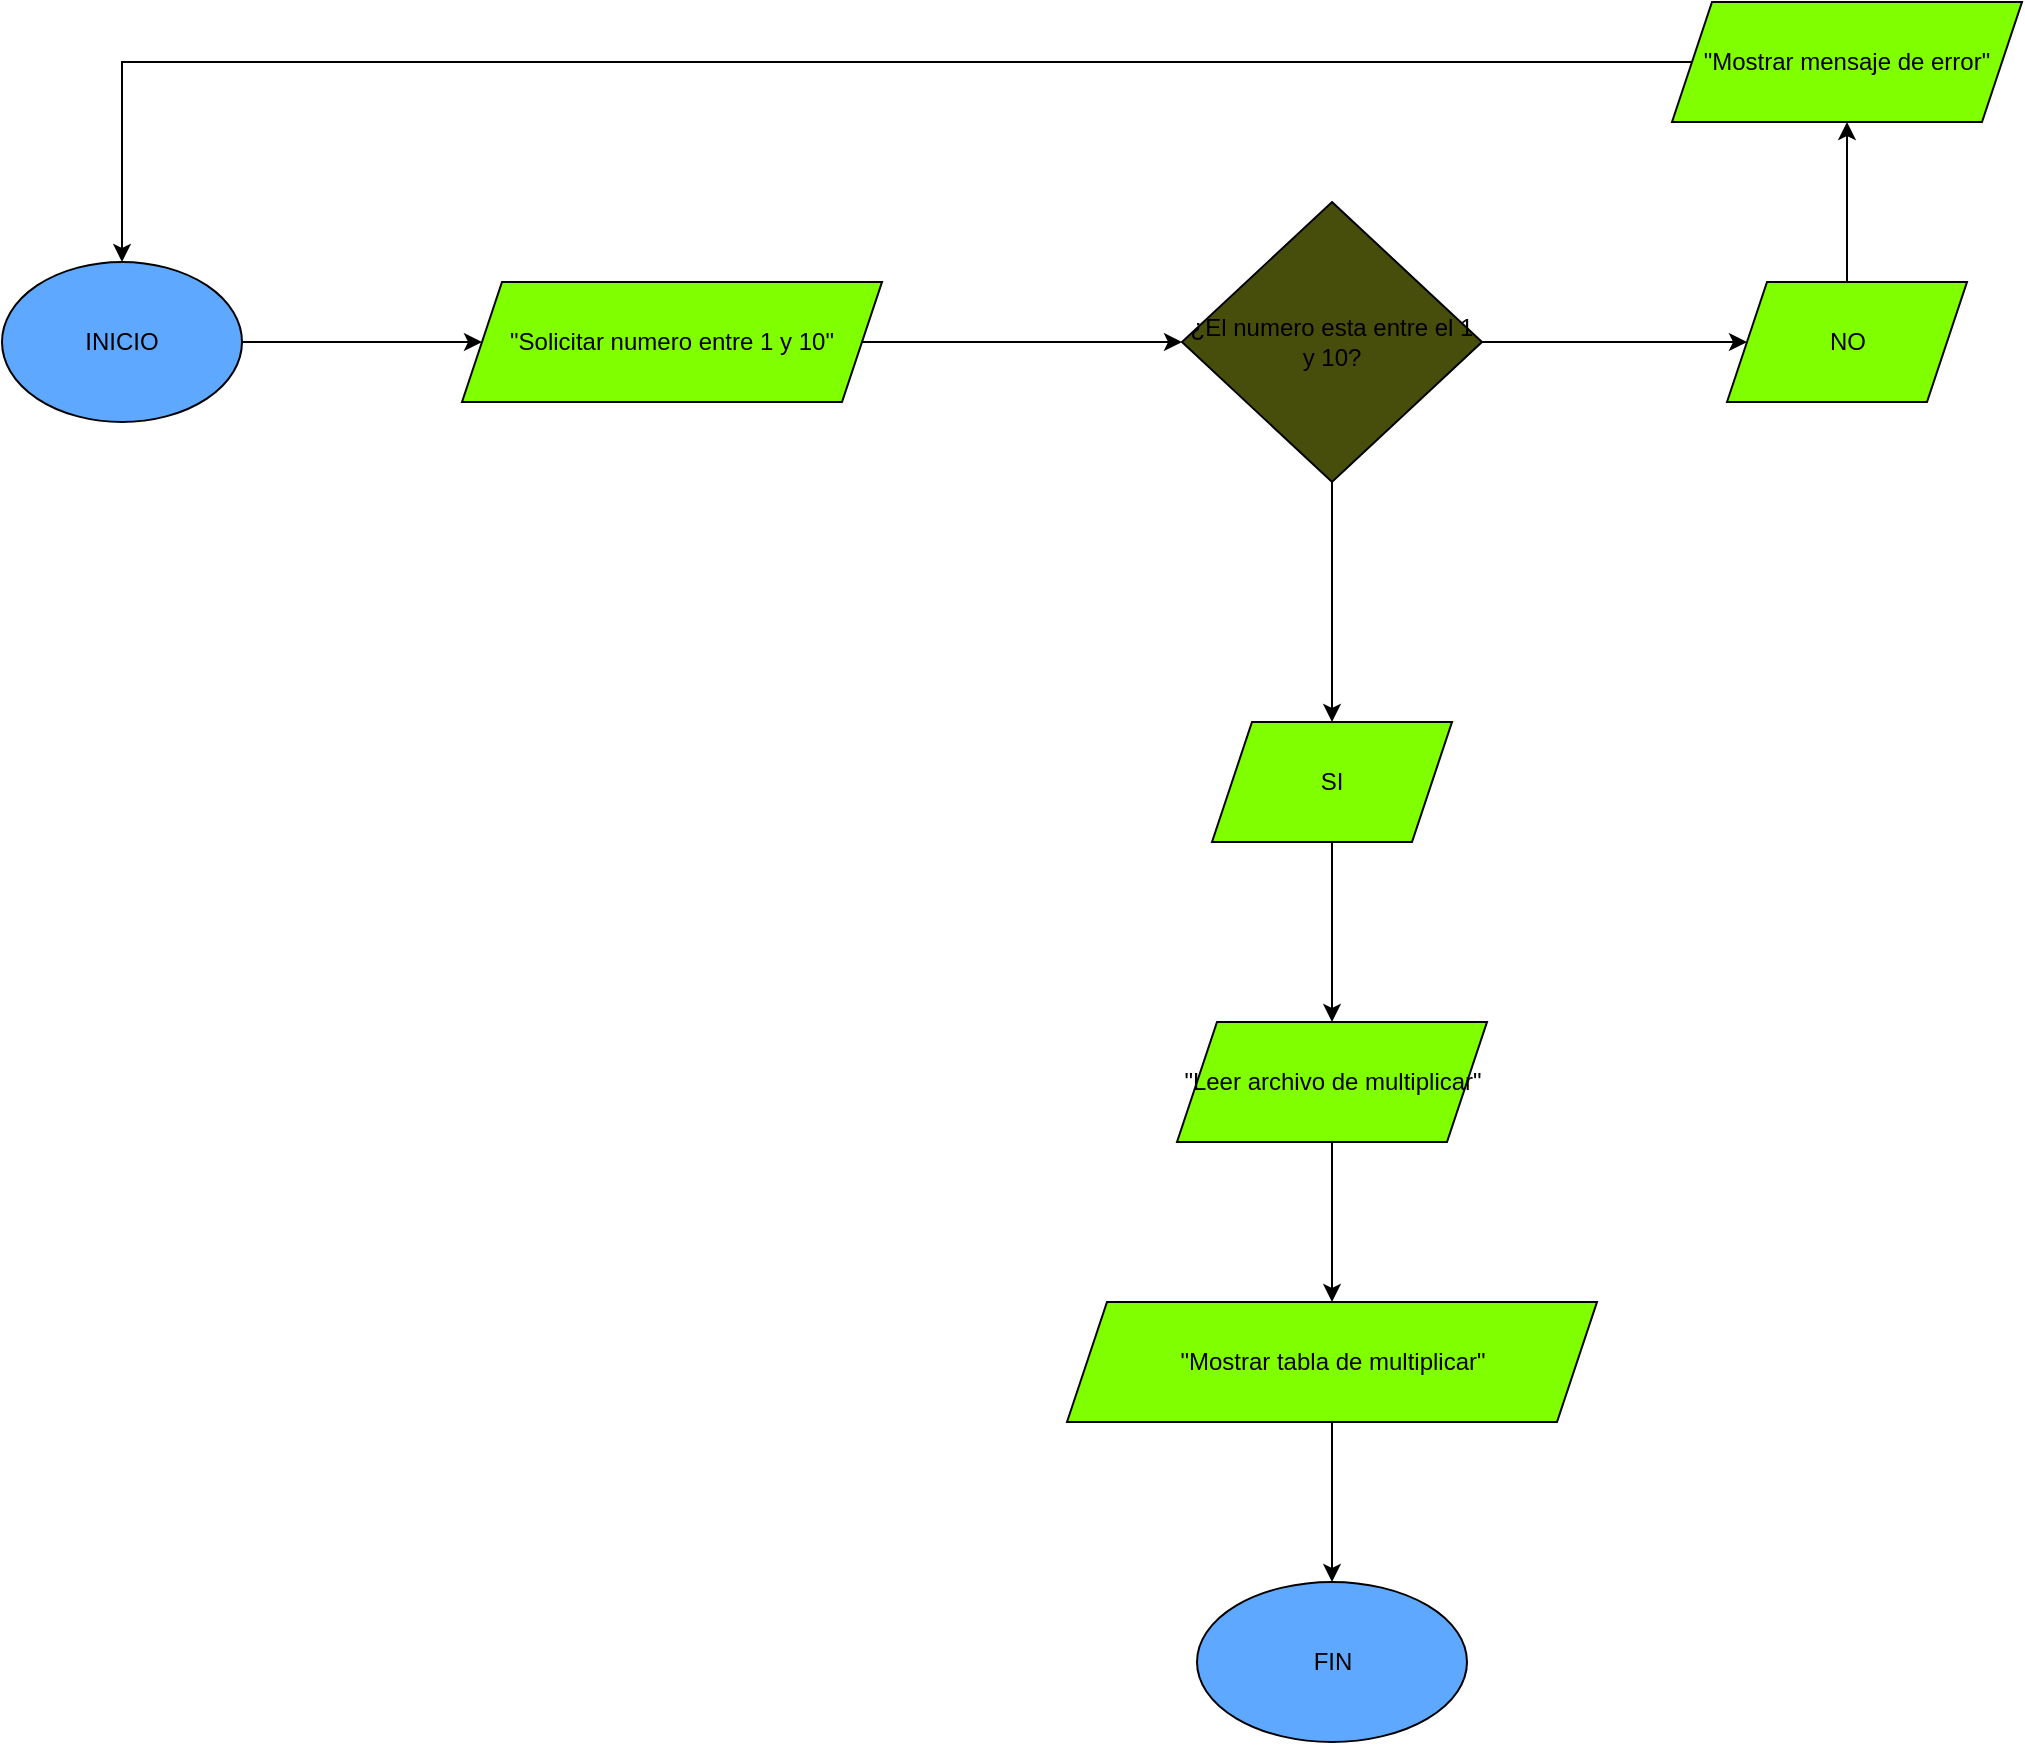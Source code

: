 <mxfile version="24.0.4" type="device">
  <diagram name="Página-1" id="9De-RssknvwaS2Ulo29_">
    <mxGraphModel dx="1774" dy="1982" grid="1" gridSize="10" guides="1" tooltips="1" connect="1" arrows="1" fold="1" page="1" pageScale="1" pageWidth="827" pageHeight="1169" math="0" shadow="0">
      <root>
        <mxCell id="0" />
        <mxCell id="1" parent="0" />
        <mxCell id="WeKi6xh1KA0xCjDveD7B-3" value="" style="edgeStyle=orthogonalEdgeStyle;rounded=0;orthogonalLoop=1;jettySize=auto;html=1;" edge="1" parent="1" source="WeKi6xh1KA0xCjDveD7B-1" target="WeKi6xh1KA0xCjDveD7B-2">
          <mxGeometry relative="1" as="geometry" />
        </mxCell>
        <mxCell id="WeKi6xh1KA0xCjDveD7B-1" value="INICIO" style="ellipse;whiteSpace=wrap;html=1;fillColor=#5EA9FF;" vertex="1" parent="1">
          <mxGeometry x="10" y="50" width="120" height="80" as="geometry" />
        </mxCell>
        <mxCell id="WeKi6xh1KA0xCjDveD7B-5" value="" style="edgeStyle=orthogonalEdgeStyle;rounded=0;orthogonalLoop=1;jettySize=auto;html=1;" edge="1" parent="1" source="WeKi6xh1KA0xCjDveD7B-2" target="WeKi6xh1KA0xCjDveD7B-4">
          <mxGeometry relative="1" as="geometry" />
        </mxCell>
        <mxCell id="WeKi6xh1KA0xCjDveD7B-2" value="&quot;Solicitar numero entre 1 y 10&quot;" style="shape=parallelogram;perimeter=parallelogramPerimeter;whiteSpace=wrap;html=1;fixedSize=1;fillColor=#80FF00;" vertex="1" parent="1">
          <mxGeometry x="240" y="60" width="210" height="60" as="geometry" />
        </mxCell>
        <mxCell id="WeKi6xh1KA0xCjDveD7B-7" value="" style="edgeStyle=orthogonalEdgeStyle;rounded=0;orthogonalLoop=1;jettySize=auto;html=1;" edge="1" parent="1" source="WeKi6xh1KA0xCjDveD7B-4" target="WeKi6xh1KA0xCjDveD7B-6">
          <mxGeometry relative="1" as="geometry" />
        </mxCell>
        <mxCell id="WeKi6xh1KA0xCjDveD7B-9" value="" style="edgeStyle=orthogonalEdgeStyle;rounded=0;orthogonalLoop=1;jettySize=auto;html=1;" edge="1" parent="1" source="WeKi6xh1KA0xCjDveD7B-4" target="WeKi6xh1KA0xCjDveD7B-8">
          <mxGeometry relative="1" as="geometry" />
        </mxCell>
        <mxCell id="WeKi6xh1KA0xCjDveD7B-4" value="¿El numero esta entre el 1 y 10?" style="rhombus;whiteSpace=wrap;html=1;fillColor=#474D0A;" vertex="1" parent="1">
          <mxGeometry x="600" y="20" width="150" height="140" as="geometry" />
        </mxCell>
        <mxCell id="WeKi6xh1KA0xCjDveD7B-11" value="" style="edgeStyle=orthogonalEdgeStyle;rounded=0;orthogonalLoop=1;jettySize=auto;html=1;" edge="1" parent="1" source="WeKi6xh1KA0xCjDveD7B-6" target="WeKi6xh1KA0xCjDveD7B-10">
          <mxGeometry relative="1" as="geometry" />
        </mxCell>
        <mxCell id="WeKi6xh1KA0xCjDveD7B-6" value="NO" style="shape=parallelogram;perimeter=parallelogramPerimeter;whiteSpace=wrap;html=1;fixedSize=1;fillColor=#80FF00;" vertex="1" parent="1">
          <mxGeometry x="872.5" y="60" width="120" height="60" as="geometry" />
        </mxCell>
        <mxCell id="WeKi6xh1KA0xCjDveD7B-14" value="" style="edgeStyle=orthogonalEdgeStyle;rounded=0;orthogonalLoop=1;jettySize=auto;html=1;" edge="1" parent="1" source="WeKi6xh1KA0xCjDveD7B-8" target="WeKi6xh1KA0xCjDveD7B-13">
          <mxGeometry relative="1" as="geometry" />
        </mxCell>
        <mxCell id="WeKi6xh1KA0xCjDveD7B-8" value="SI" style="shape=parallelogram;perimeter=parallelogramPerimeter;whiteSpace=wrap;html=1;fixedSize=1;fillColor=#80FF00;" vertex="1" parent="1">
          <mxGeometry x="615" y="280" width="120" height="60" as="geometry" />
        </mxCell>
        <mxCell id="WeKi6xh1KA0xCjDveD7B-12" style="edgeStyle=orthogonalEdgeStyle;rounded=0;orthogonalLoop=1;jettySize=auto;html=1;entryX=0.5;entryY=0;entryDx=0;entryDy=0;" edge="1" parent="1" source="WeKi6xh1KA0xCjDveD7B-10" target="WeKi6xh1KA0xCjDveD7B-1">
          <mxGeometry relative="1" as="geometry" />
        </mxCell>
        <mxCell id="WeKi6xh1KA0xCjDveD7B-10" value="&quot;Mostrar mensaje de error&quot;" style="shape=parallelogram;perimeter=parallelogramPerimeter;whiteSpace=wrap;html=1;fixedSize=1;fillColor=#80FF00;" vertex="1" parent="1">
          <mxGeometry x="845" y="-80" width="175" height="60" as="geometry" />
        </mxCell>
        <mxCell id="WeKi6xh1KA0xCjDveD7B-16" value="" style="edgeStyle=orthogonalEdgeStyle;rounded=0;orthogonalLoop=1;jettySize=auto;html=1;" edge="1" parent="1" source="WeKi6xh1KA0xCjDveD7B-13" target="WeKi6xh1KA0xCjDveD7B-15">
          <mxGeometry relative="1" as="geometry" />
        </mxCell>
        <mxCell id="WeKi6xh1KA0xCjDveD7B-13" value="&quot;Leer archivo de multiplicar&quot;" style="shape=parallelogram;perimeter=parallelogramPerimeter;whiteSpace=wrap;html=1;fixedSize=1;fillColor=#80FF00;" vertex="1" parent="1">
          <mxGeometry x="597.5" y="430" width="155" height="60" as="geometry" />
        </mxCell>
        <mxCell id="WeKi6xh1KA0xCjDveD7B-18" value="" style="edgeStyle=orthogonalEdgeStyle;rounded=0;orthogonalLoop=1;jettySize=auto;html=1;" edge="1" parent="1" source="WeKi6xh1KA0xCjDveD7B-15" target="WeKi6xh1KA0xCjDveD7B-17">
          <mxGeometry relative="1" as="geometry" />
        </mxCell>
        <mxCell id="WeKi6xh1KA0xCjDveD7B-15" value="&quot;Mostrar tabla de multiplicar&quot;" style="shape=parallelogram;perimeter=parallelogramPerimeter;whiteSpace=wrap;html=1;fixedSize=1;fillColor=#80FF00;" vertex="1" parent="1">
          <mxGeometry x="542.5" y="570" width="265" height="60" as="geometry" />
        </mxCell>
        <mxCell id="WeKi6xh1KA0xCjDveD7B-17" value="FIN" style="ellipse;whiteSpace=wrap;html=1;fillColor=#5EA9FF;" vertex="1" parent="1">
          <mxGeometry x="607.5" y="710" width="135" height="80" as="geometry" />
        </mxCell>
      </root>
    </mxGraphModel>
  </diagram>
</mxfile>
